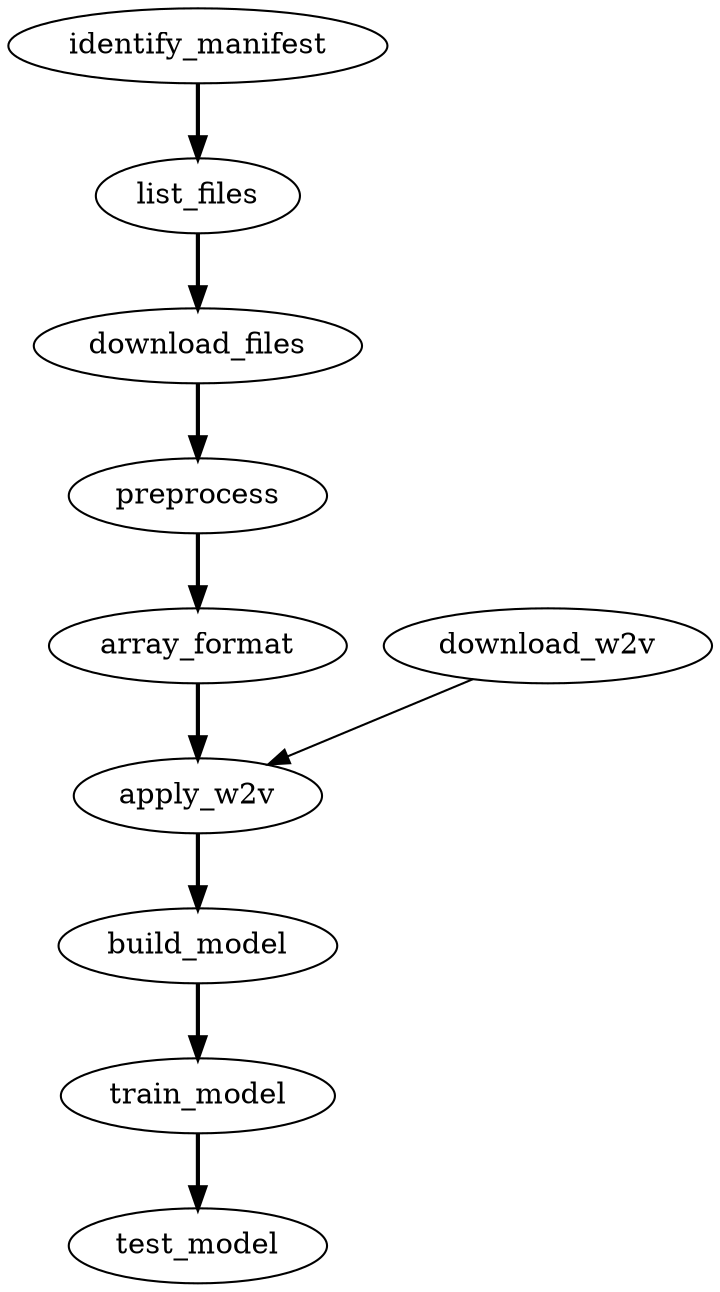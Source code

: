 digraph G {
        identify_manifest -> list_files -> download_files -> preprocess -> array_format -> apply_w2v -> build_model -> train_model -> test_model [penwidth=2 weight=5]
        download_w2v -> apply_w2v

        
}

